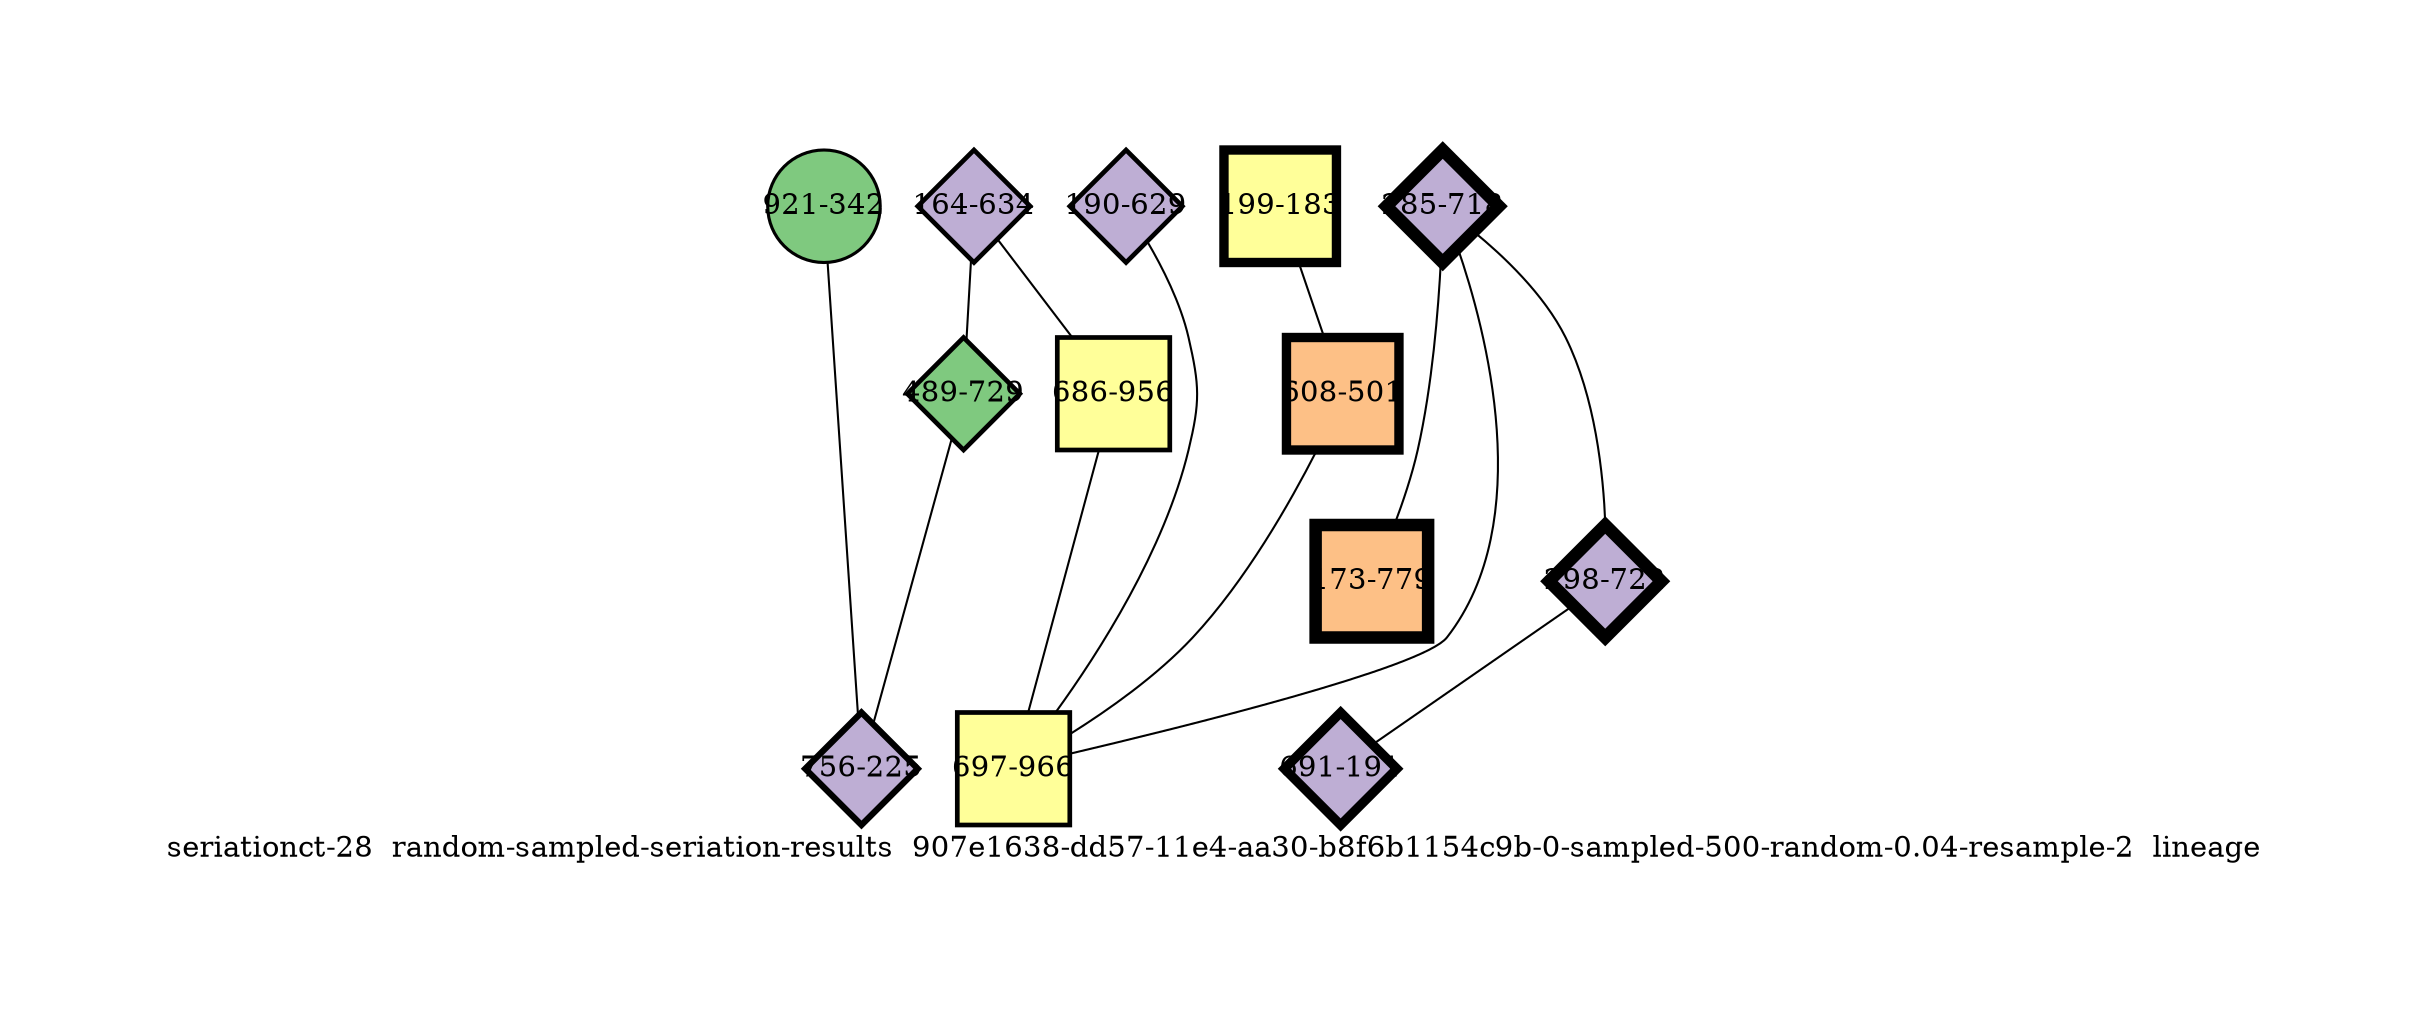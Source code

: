 strict graph "seriationct-28  random-sampled-seriation-results  907e1638-dd57-11e4-aa30-b8f6b1154c9b-0-sampled-500-random-0.04-resample-2  lineage" {
labelloc=b;
ratio=auto;
pad="1.0";
label="seriationct-28  random-sampled-seriation-results  907e1638-dd57-11e4-aa30-b8f6b1154c9b-0-sampled-500-random-0.04-resample-2  lineage";
node [width="0.75", style=filled, fixedsize=true, height="0.75", shape=circle, label=""];
0 [xCoordinate="634.0", appears_in_slice=3, yCoordinate="164.0", colorscheme=accent8, lineage_id=2, short_label="164-634", label="164-634", shape=diamond, cluster_id=1, fillcolor=2, size="500.0", id=0, penwidth="2.25"];
1 [xCoordinate="729.0", appears_in_slice=3, yCoordinate="489.0", colorscheme=accent8, lineage_id=2, short_label="489-729", label="489-729", shape=diamond, cluster_id=0, fillcolor=1, size="500.0", id=1, penwidth="2.25"];
2 [xCoordinate="956.0", appears_in_slice=3, yCoordinate="686.0", colorscheme=accent8, lineage_id=1, short_label="686-956", label="686-956", shape=square, cluster_id=3, fillcolor=4, size="500.0", id=2, penwidth="2.25"];
3 [xCoordinate="183.0", appears_in_slice=6, yCoordinate="199.0", colorscheme=accent8, lineage_id=1, short_label="199-183", label="199-183", shape=square, cluster_id=3, fillcolor=4, size="500.0", id=3, penwidth="4.5"];
4 [xCoordinate="718.0", appears_in_slice=8, yCoordinate="285.0", colorscheme=accent8, lineage_id=2, short_label="285-718", label="285-718", shape=diamond, cluster_id=1, fillcolor=2, size="500.0", id=4, penwidth="6.0"];
5 [xCoordinate="342.0", appears_in_slice=2, yCoordinate="921.0", colorscheme=accent8, lineage_id=0, short_label="921-342", label="921-342", shape=circle, cluster_id=0, fillcolor=1, size="500.0", id=6, penwidth="1.5"];
6 [xCoordinate="722.0", appears_in_slice=8, yCoordinate="298.0", colorscheme=accent8, lineage_id=2, short_label="298-722", label="298-722", shape=diamond, cluster_id=1, fillcolor=2, size="500.0", id=7, penwidth="6.0"];
7 [xCoordinate="629.0", appears_in_slice=3, yCoordinate="190.0", colorscheme=accent8, lineage_id=2, short_label="190-629", label="190-629", shape=diamond, cluster_id=1, fillcolor=2, size="500.0", id=5, penwidth="2.25"];
8 [xCoordinate="501.0", appears_in_slice=6, yCoordinate="608.0", colorscheme=accent8, lineage_id=1, short_label="608-501", label="608-501", shape=square, cluster_id=2, fillcolor=3, size="500.0", id=9, penwidth="4.5"];
9 [xCoordinate="191.0", appears_in_slice=6, yCoordinate="691.0", colorscheme=accent8, lineage_id=2, short_label="691-191", label="691-191", shape=diamond, cluster_id=1, fillcolor=2, size="500.0", id=10, penwidth="4.5"];
10 [xCoordinate="966.0", appears_in_slice=3, yCoordinate="697.0", colorscheme=accent8, lineage_id=1, short_label="697-966", label="697-966", shape=square, cluster_id=3, fillcolor=4, size="500.0", id=12, penwidth="2.25"];
11 [xCoordinate="779.0", appears_in_slice=8, yCoordinate="173.0", colorscheme=accent8, lineage_id=1, short_label="173-779", label="173-779", shape=square, cluster_id=2, fillcolor=3, size="500.0", id=11, penwidth="6.0"];
12 [xCoordinate="225.0", appears_in_slice=4, yCoordinate="756.0", colorscheme=accent8, lineage_id=2, short_label="756-225", label="756-225", shape=diamond, cluster_id=1, fillcolor=2, size="500.0", id=8, penwidth="3.0"];
0 -- 1  [inverseweight="21.0912270305", weight="0.0474130783645"];
0 -- 2  [inverseweight="14.8217291682", weight="0.0674685111737"];
1 -- 12  [inverseweight="2.00131329242", weight="0.499671892345"];
2 -- 10  [inverseweight="1.93906263549", weight="0.515713098534"];
3 -- 8  [inverseweight="29.061909686", weight="0.0344093010682"];
4 -- 10  [inverseweight="1.60674552367", weight="0.622376092086"];
4 -- 11  [inverseweight="1.71773643194", weight="0.582161489623"];
4 -- 6  [inverseweight="7.9676848602", weight="0.125506971918"];
5 -- 12  [inverseweight="2.1353876343", weight="0.468299049753"];
6 -- 9  [inverseweight="3.68544806458", weight="0.271337428307"];
7 -- 10  [inverseweight="3.21279440586", weight="0.311255522039"];
8 -- 10  [inverseweight="1.764263956", weight="0.566808609673"];
}
